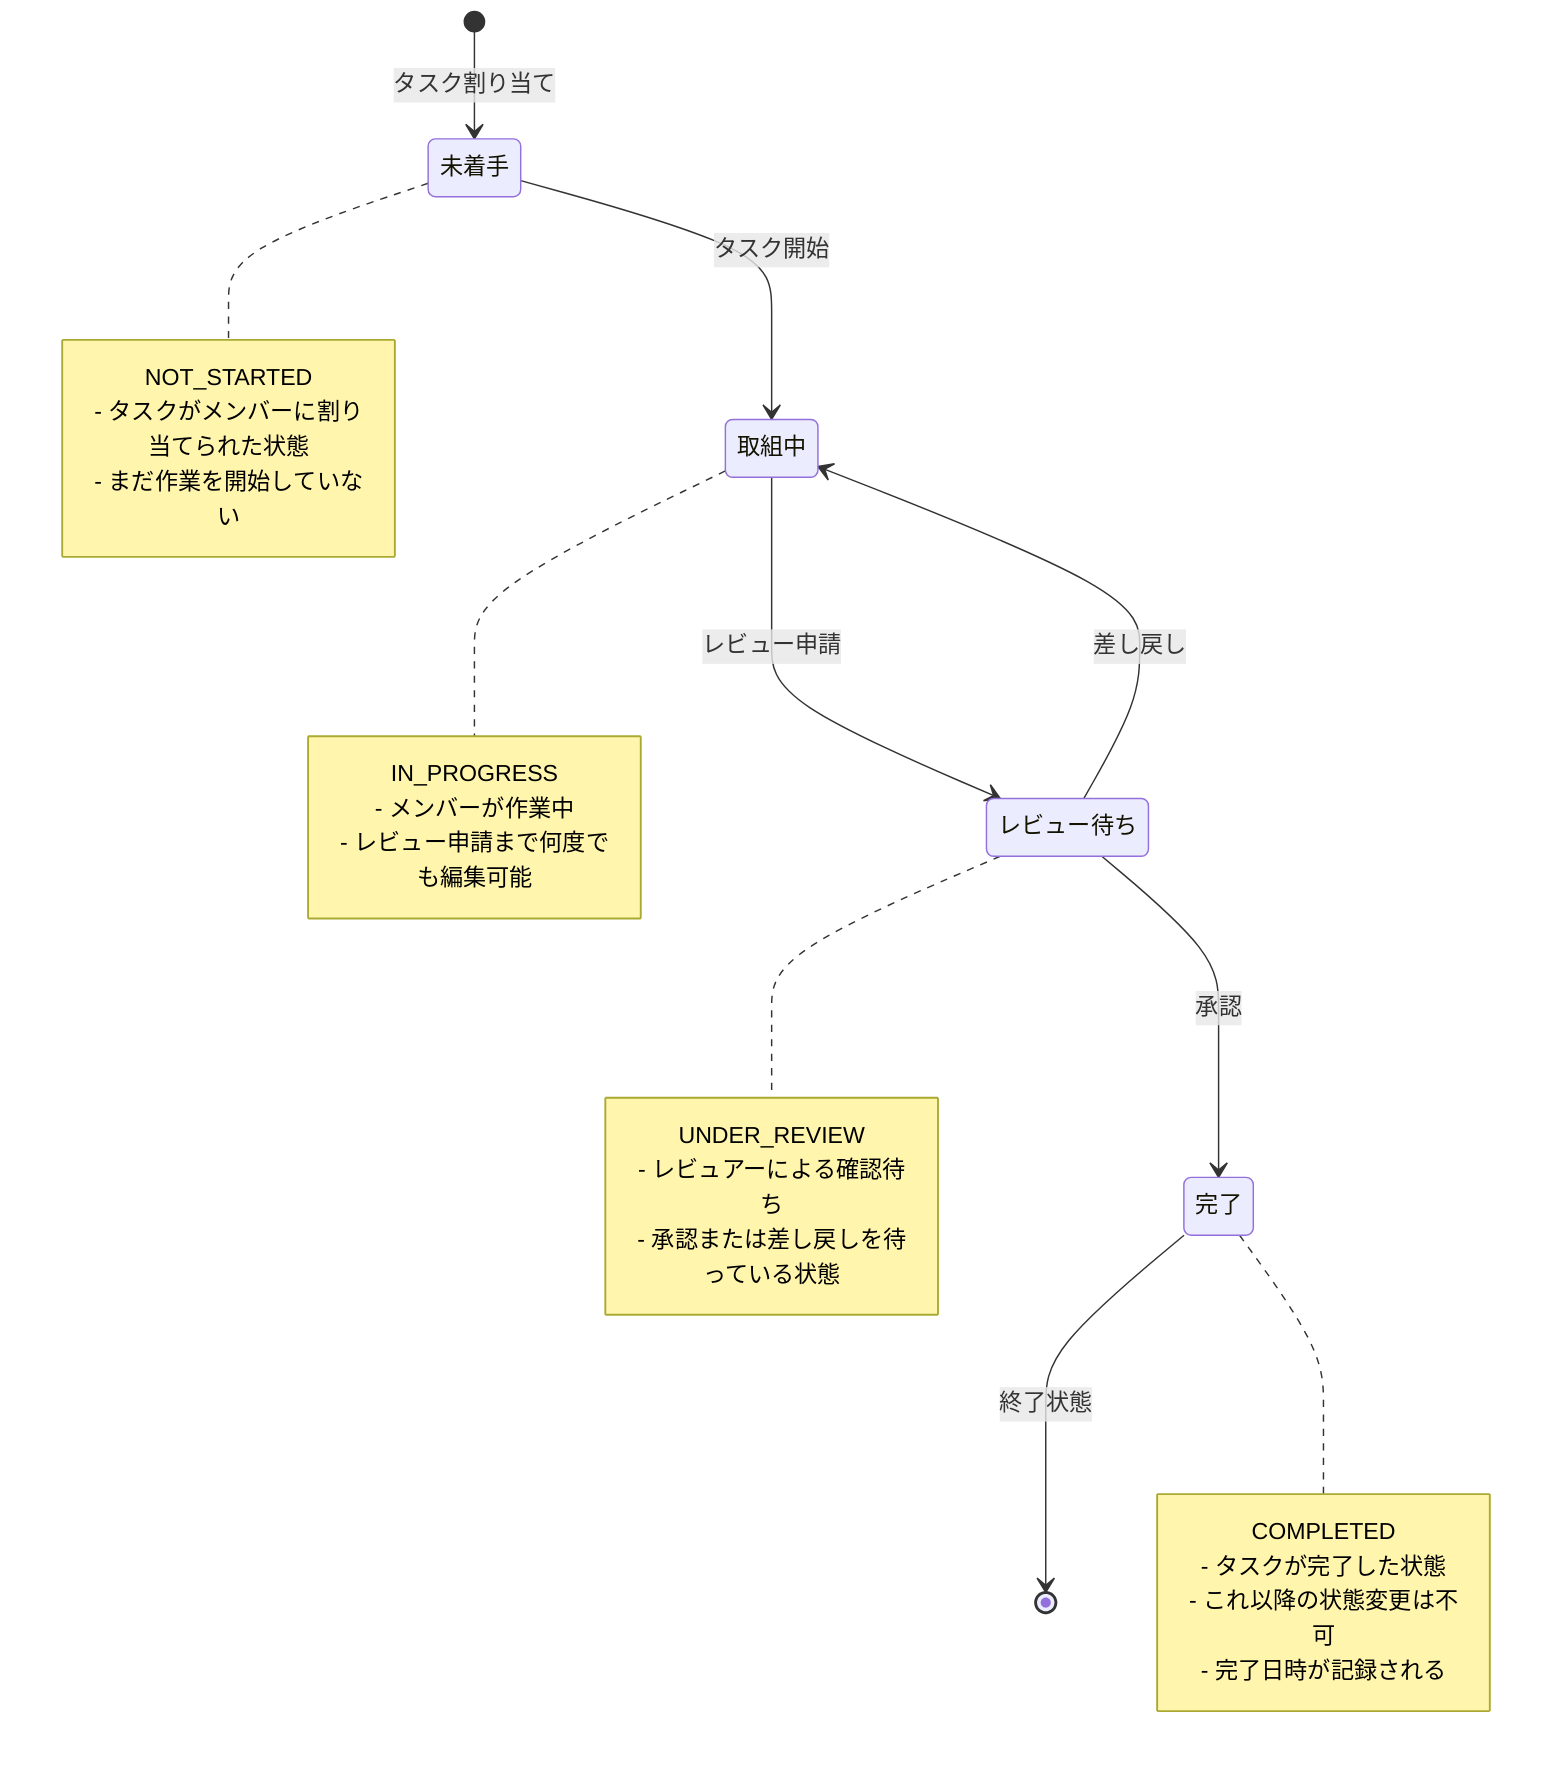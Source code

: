 stateDiagram-v2
    [*] --> 未着手: タスク割り当て
    
    未着手 --> 取組中: タスク開始
    
    取組中 --> レビュー待ち: レビュー申請
    
    レビュー待ち --> 取組中: 差し戻し
    レビュー待ち --> 完了: 承認
    
    完了 --> [*]: 終了状態

    note right of 未着手
        NOT_STARTED
        - タスクがメンバーに割り当てられた状態
        - まだ作業を開始していない
    end note

    note right of 取組中
        IN_PROGRESS
        - メンバーが作業中
        - レビュー申請まで何度でも編集可能
    end note

    note right of レビュー待ち
        UNDER_REVIEW
        - レビュアーによる確認待ち
        - 承認または差し戻しを待っている状態
    end note

    note right of 完了
        COMPLETED
        - タスクが完了した状態
        - これ以降の状態変更は不可
        - 完了日時が記録される
    end note